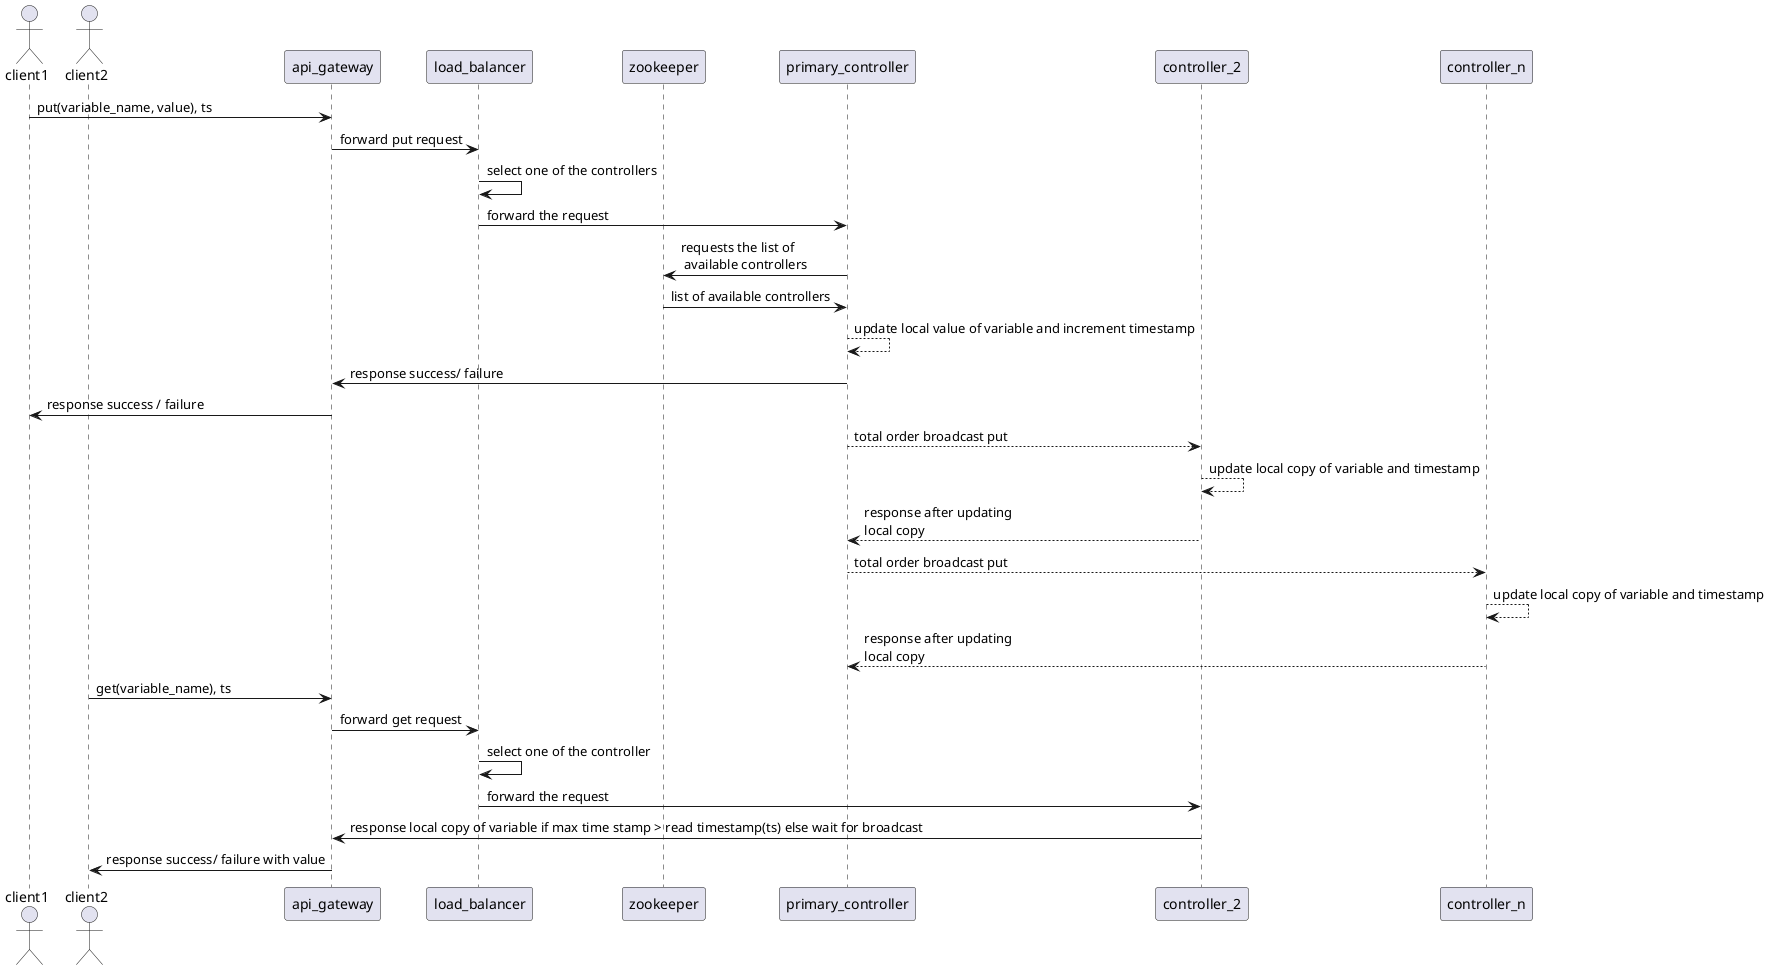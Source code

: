 @startuml
actor client1
actor client2
participant api_gateway
participant load_balancer
participant zookeeper
participant primary_controller
participant controller_2
participant controller_n

client1 -> api_gateway: put(variable_name, value), ts
api_gateway -> load_balancer : forward put request
load_balancer -> load_balancer : select one of the controllers
load_balancer -> primary_controller : forward the request
primary_controller -> zookeeper : requests the list of \n available controllers
zookeeper -> primary_controller : list of available controllers
primary_controller --> primary_controller : update local value of variable and increment timestamp
primary_controller -> api_gateway : response success/ failure
api_gateway -> client1 : response success / failure
primary_controller --> controller_2 :  total order broadcast put
controller_2 --> controller_2 : update local copy of variable and timestamp
controller_2 --> primary_controller : response after updating \nlocal copy
primary_controller --> controller_n : total order broadcast put
controller_n --> controller_n : update local copy of variable and timestamp
controller_n --> primary_controller : response after updating \nlocal copy

client2 -> api_gateway : get(variable_name), ts
api_gateway -> load_balancer : forward get request
load_balancer -> load_balancer : select one of the controller
load_balancer -> controller_2 : forward the request
controller_2 -> api_gateway : response local copy of variable if max time stamp > read timestamp(ts) else wait for broadcast
api_gateway -> client2 : response success/ failure with value





@enduml